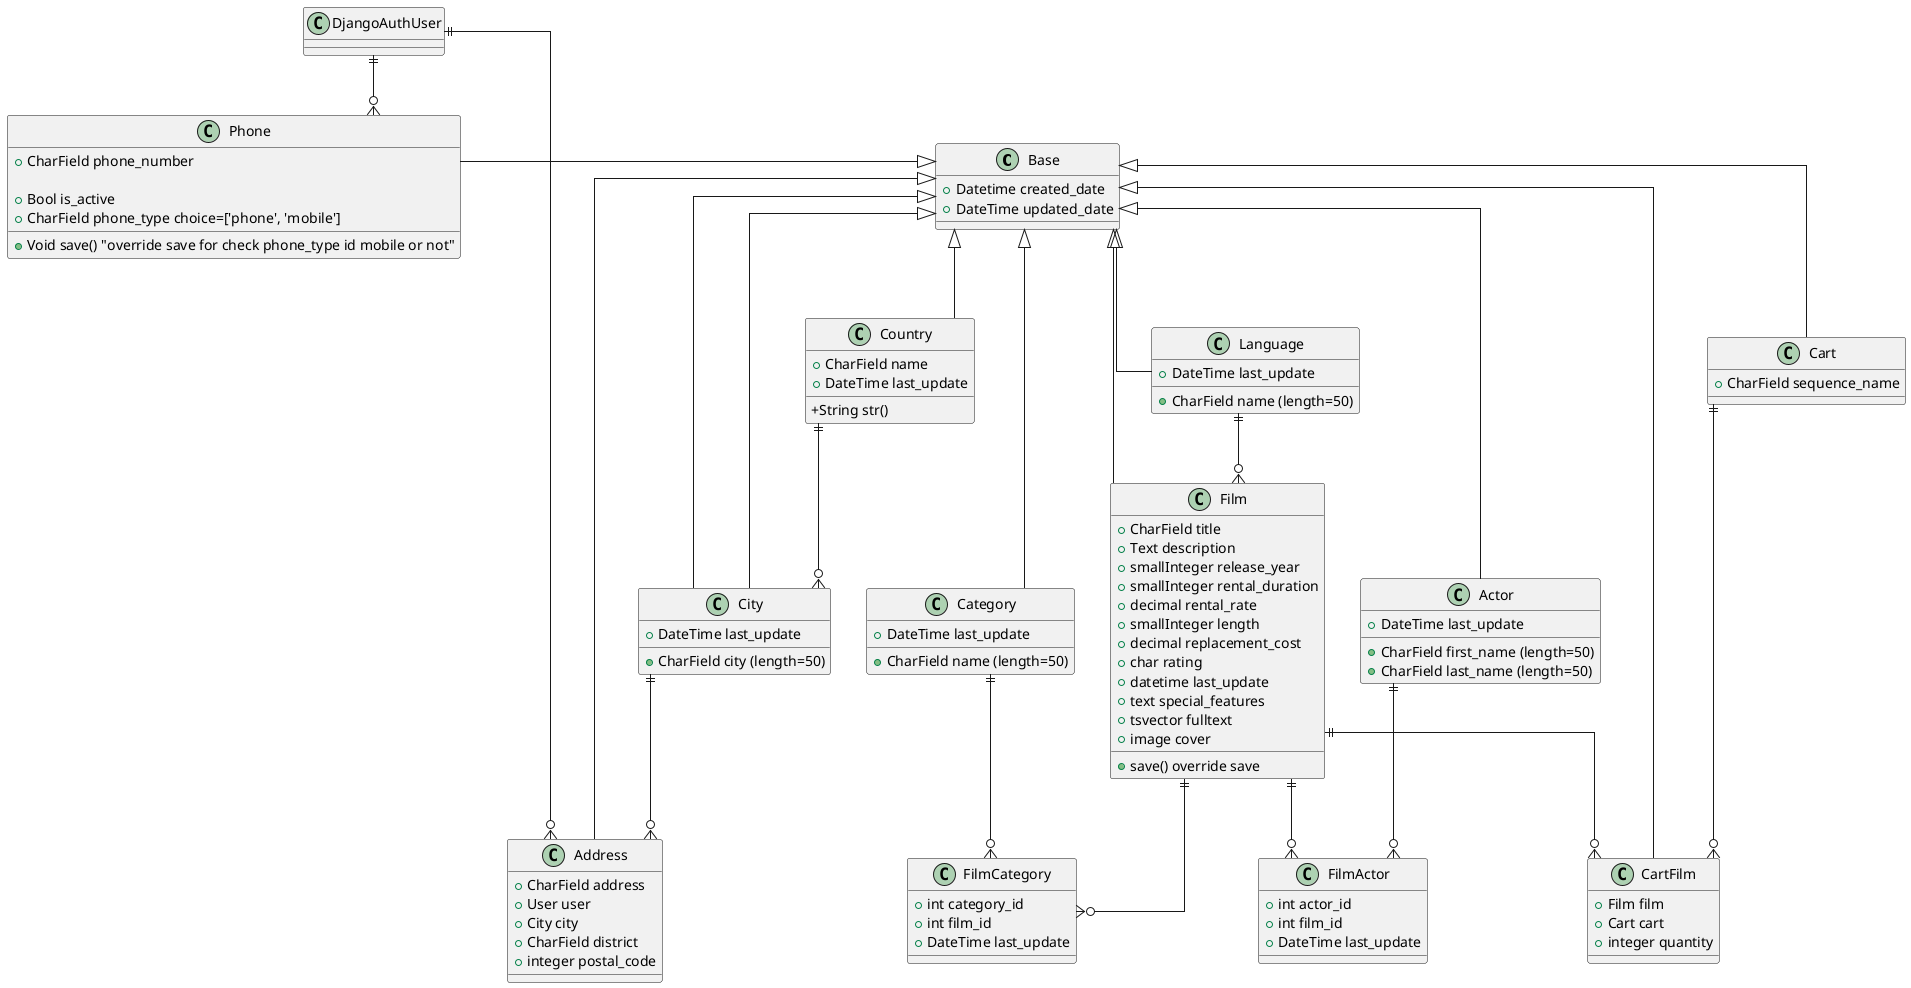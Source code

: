 @startuml
skinparam linetype ortho
class Base {
  +Datetime created_date
  +DateTime updated_date
}

class Category {
   +CharField name (length=50)
   +DateTime last_update
}

class Language {
   +CharField name (length=50)
   +DateTime last_update
}

class Country {
   +CharField name
   +DateTime last_update
   ‍+String str()
}
class City {
   +CharField city (length=50)
   +DateTime last_update
}
class Film {
   +CharField title
   +Text description
   +smallInteger release_year
   +smallInteger rental_duration
   +decimal rental_rate
   +smallInteger length
   +decimal replacement_cost
   +char rating
   +datetime last_update
   +text special_features
   +tsvector fulltext
   +image cover
   +save() override save
}
class Actor {
   +CharField first_name (length=50)
   +CharField last_name (length=50)
   +DateTime last_update
}
class FilmActor {
   +int actor_id
   +int film_id
   +DateTime last_update
}
class FilmCategory {
   +int category_id
   +int film_id
   +DateTime last_update
}
class Cart {
   +CharField sequence_name
}

class CartFilm {
   +Film film
   +Cart cart
   +integer quantity
}
class Phone {
  +CharField phone_number

  +Bool is_active
  +CharField phone_type choice=['phone', 'mobile']
  +Void save() "override save for check phone_type id mobile or not"
}



class DjangoAuthUser {

}


class Address {
  +CharField address
  +User user
  +City city
  +CharField district
  +integer postal_code
}


Base <|-left-City
Base <|-down-Address
City||--o{ Address
DjangoAuthUser||--o{ Address
Base <|-left-Phone
DjangoAuthUser||--o{ Phone
class Category extends Base
class Language extends Base
class Country extends Base
class City extends Base
class Film extends Base
class Actor extends Base
class Cart extends Base
class CartFilm extends Base


Country ||--o{ City
Language ||--o{ Film
Film ||--o{ FilmActor
Actor ||--o{ FilmActor
Film ||--o{ FilmCategory
Category ||--o{ FilmCategory

Film ||--o{ CartFilm
Cart ||--o{ CartFilm


@enduml